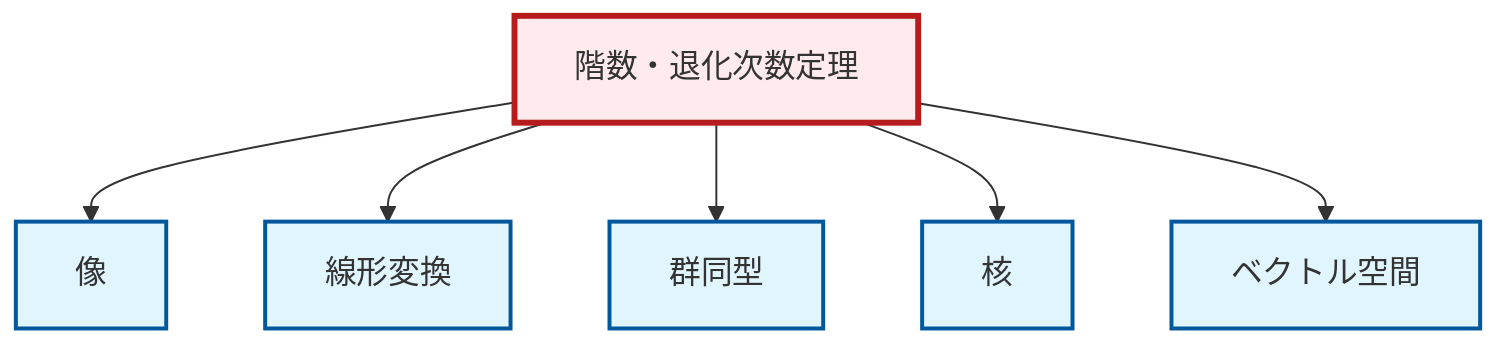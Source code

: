 graph TD
    classDef definition fill:#e1f5fe,stroke:#01579b,stroke-width:2px
    classDef theorem fill:#f3e5f5,stroke:#4a148c,stroke-width:2px
    classDef axiom fill:#fff3e0,stroke:#e65100,stroke-width:2px
    classDef example fill:#e8f5e9,stroke:#1b5e20,stroke-width:2px
    classDef current fill:#ffebee,stroke:#b71c1c,stroke-width:3px
    def-kernel["核"]:::definition
    def-vector-space["ベクトル空間"]:::definition
    def-isomorphism["群同型"]:::definition
    def-image["像"]:::definition
    thm-rank-nullity["階数・退化次数定理"]:::theorem
    def-linear-transformation["線形変換"]:::definition
    thm-rank-nullity --> def-image
    thm-rank-nullity --> def-linear-transformation
    thm-rank-nullity --> def-isomorphism
    thm-rank-nullity --> def-kernel
    thm-rank-nullity --> def-vector-space
    class thm-rank-nullity current